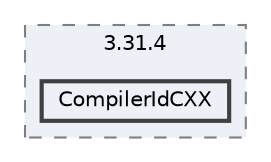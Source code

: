 digraph "build/CMakeFiles/3.31.4/CompilerIdCXX"
{
 // LATEX_PDF_SIZE
  bgcolor="transparent";
  edge [fontname=Helvetica,fontsize=10,labelfontname=Helvetica,labelfontsize=10];
  node [fontname=Helvetica,fontsize=10,shape=box,height=0.2,width=0.4];
  compound=true
  subgraph clusterdir_0b31b4f7bb23d7be3e4909b6ae8a5fd9 {
    graph [ bgcolor="#edf0f7", pencolor="grey50", label="3.31.4", fontname=Helvetica,fontsize=10 style="filled,dashed", URL="dir_0b31b4f7bb23d7be3e4909b6ae8a5fd9.html",tooltip=""]
  dir_fbb80a5822a8c255d83e87b155971db1 [label="CompilerIdCXX", fillcolor="#edf0f7", color="grey25", style="filled,bold", URL="dir_fbb80a5822a8c255d83e87b155971db1.html",tooltip=""];
  }
}
